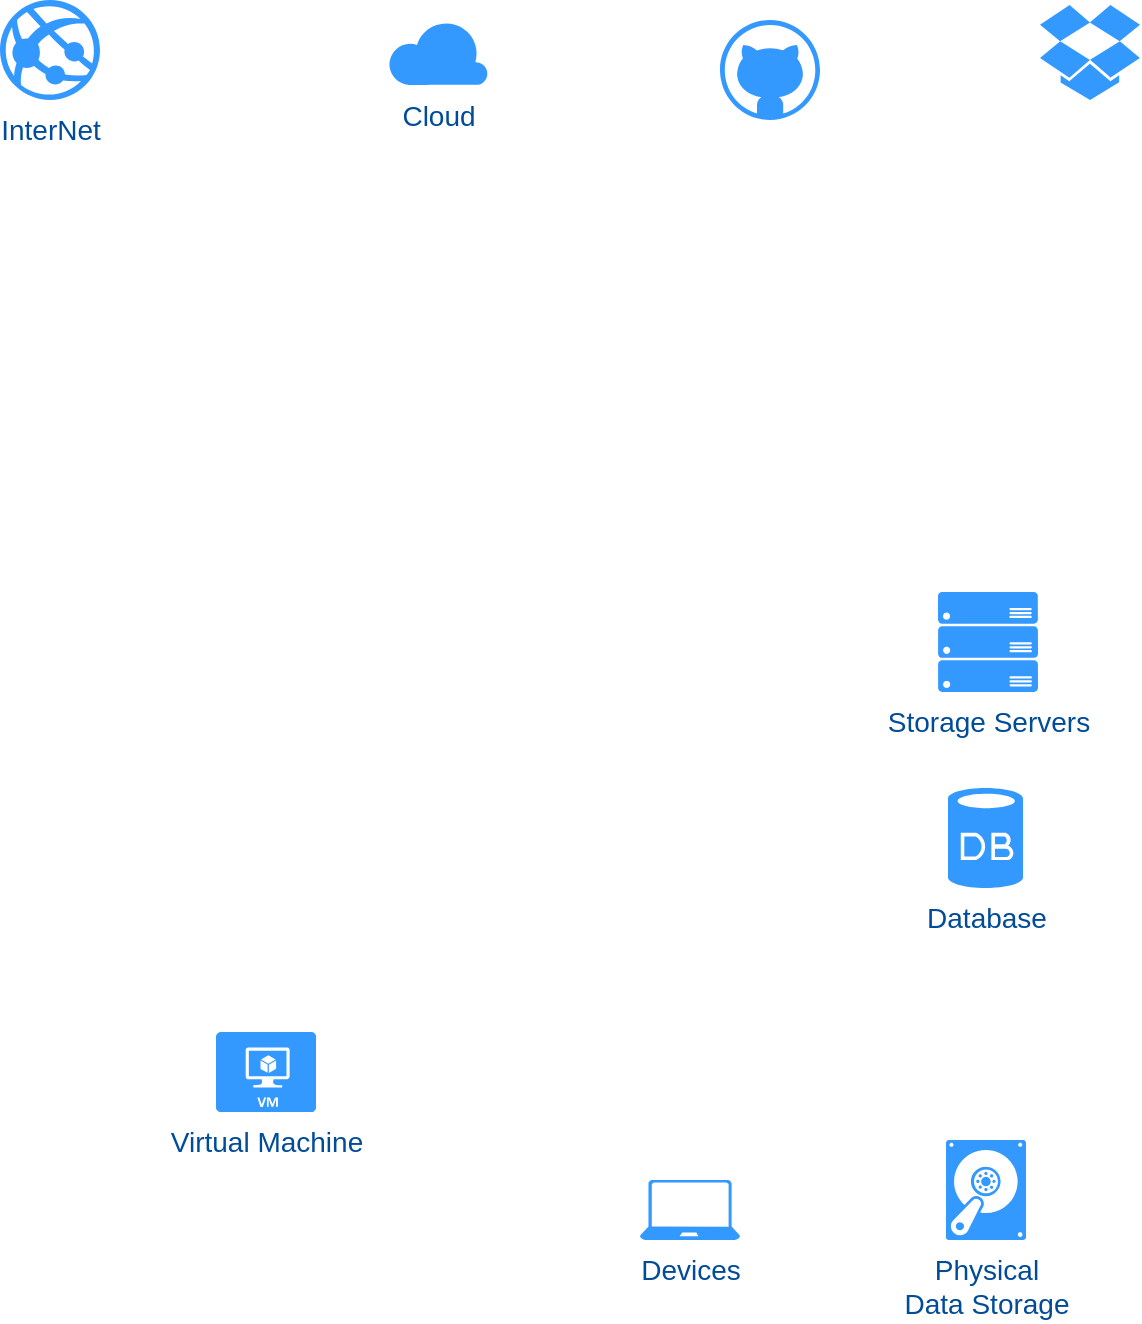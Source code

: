 <mxfile version="20.2.3" type="github">
  <diagram id="b5Q1tEY_qJwvRrVNgjek" name="第 1 页">
    <mxGraphModel dx="1026" dy="1153" grid="1" gridSize="10" guides="1" tooltips="1" connect="1" arrows="1" fold="1" page="1" pageScale="1" pageWidth="827" pageHeight="1169" math="0" shadow="0">
      <root>
        <mxCell id="0" />
        <mxCell id="1" parent="0" />
        <mxCell id="eTKaB4d6App-F-T8Km_a-1" value="" style="verticalLabelPosition=bottom;html=1;verticalAlign=top;strokeColor=none;fillColor=#3399FF;shape=mxgraph.azure.dropbox_code_source;dashed=1;fontSize=14;fontColor=#004C99" vertex="1" parent="1">
          <mxGeometry x="690" y="22.5" width="50" height="47.5" as="geometry" />
        </mxCell>
        <mxCell id="eTKaB4d6App-F-T8Km_a-2" value="" style="verticalLabelPosition=bottom;html=1;verticalAlign=top;strokeColor=none;fillColor=#3399FF;shape=mxgraph.azure.github_code;dashed=1;fontSize=14;fontColor=#004C99" vertex="1" parent="1">
          <mxGeometry x="530" y="30" width="50" height="50" as="geometry" />
        </mxCell>
        <mxCell id="eTKaB4d6App-F-T8Km_a-3" value="Devices" style="verticalLabelPosition=bottom;html=1;verticalAlign=top;strokeColor=none;fillColor=#3399FF;shape=mxgraph.azure.laptop;dashed=1;fontFamily=Helvetica;fontSize=14;fontColor=#004C99" vertex="1" parent="1">
          <mxGeometry x="490" y="610" width="50" height="30" as="geometry" />
        </mxCell>
        <mxCell id="eTKaB4d6App-F-T8Km_a-4" value="Cloud" style="verticalLabelPosition=bottom;html=1;verticalAlign=top;strokeColor=none;fillColor=#3399FF;shape=mxgraph.azure.cloud;dashed=1;fontSize=14;fontColor=#004C99" vertex="1" parent="1">
          <mxGeometry x="364" y="30" width="50" height="32.5" as="geometry" />
        </mxCell>
        <mxCell id="eTKaB4d6App-F-T8Km_a-5" value="InterNet" style="verticalLabelPosition=bottom;html=1;verticalAlign=top;strokeColor=none;fillColor=#3399FF;shape=mxgraph.azure.azure_website;dashed=1;fontSize=14;fontColor=#004C99" vertex="1" parent="1">
          <mxGeometry x="170" y="20" width="50" height="50" as="geometry" />
        </mxCell>
        <mxCell id="eTKaB4d6App-F-T8Km_a-6" value="Virtual Machine" style="verticalLabelPosition=bottom;html=1;verticalAlign=top;strokeColor=none;fillColor=#3399FF;shape=mxgraph.azure.virtual_machine;dashed=1;fontSize=14;fontColor=#004C99" vertex="1" parent="1">
          <mxGeometry x="278" y="536" width="50" height="40" as="geometry" />
        </mxCell>
        <mxCell id="eTKaB4d6App-F-T8Km_a-8" value="Database" style="verticalLabelPosition=bottom;html=1;verticalAlign=top;strokeColor=none;fillColor=#3399FF;shape=mxgraph.azure.database;dashed=1;fontFamily=Helvetica;fontSize=14;fontColor=#004C99" vertex="1" parent="1">
          <mxGeometry x="644" y="414" width="37.5" height="50" as="geometry" />
        </mxCell>
        <mxCell id="eTKaB4d6App-F-T8Km_a-9" value="Storage Servers" style="verticalLabelPosition=bottom;html=1;verticalAlign=top;strokeColor=none;fillColor=#3399FF;shape=mxgraph.azure.server_rack;dashed=1;fontFamily=Helvetica;fontSize=14;fontColor=#004C99" vertex="1" parent="1">
          <mxGeometry x="639" y="316" width="50" height="50" as="geometry" />
        </mxCell>
        <mxCell id="eTKaB4d6App-F-T8Km_a-10" value="Physical&lt;div&gt;Data Storage&lt;/div&gt;" style="verticalLabelPosition=bottom;html=1;verticalAlign=top;strokeColor=none;fillColor=#3399FF;shape=mxgraph.azure.vhd;dashed=1;fontFamily=Helvetica;fontSize=14;fontColor=#004C99" vertex="1" parent="1">
          <mxGeometry x="643" y="590" width="40" height="50" as="geometry" />
        </mxCell>
      </root>
    </mxGraphModel>
  </diagram>
</mxfile>
